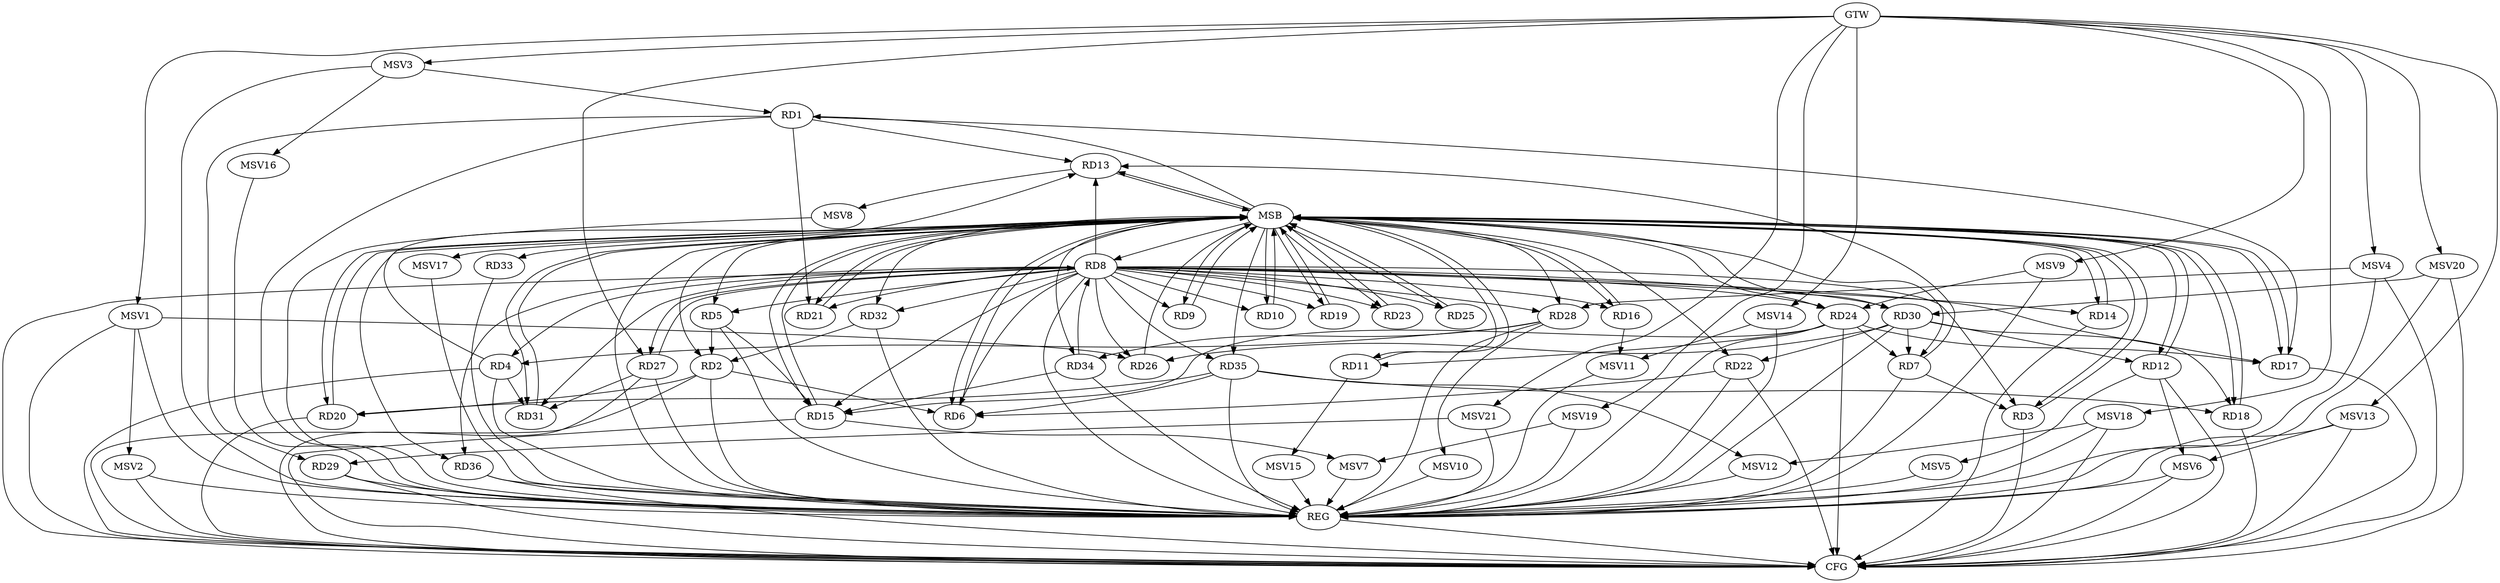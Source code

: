 strict digraph G {
  RD1 [ label="RD1" ];
  RD2 [ label="RD2" ];
  RD3 [ label="RD3" ];
  RD4 [ label="RD4" ];
  RD5 [ label="RD5" ];
  RD6 [ label="RD6" ];
  RD7 [ label="RD7" ];
  RD8 [ label="RD8" ];
  RD9 [ label="RD9" ];
  RD10 [ label="RD10" ];
  RD11 [ label="RD11" ];
  RD12 [ label="RD12" ];
  RD13 [ label="RD13" ];
  RD14 [ label="RD14" ];
  RD15 [ label="RD15" ];
  RD16 [ label="RD16" ];
  RD17 [ label="RD17" ];
  RD18 [ label="RD18" ];
  RD19 [ label="RD19" ];
  RD20 [ label="RD20" ];
  RD21 [ label="RD21" ];
  RD22 [ label="RD22" ];
  RD23 [ label="RD23" ];
  RD24 [ label="RD24" ];
  RD25 [ label="RD25" ];
  RD26 [ label="RD26" ];
  RD27 [ label="RD27" ];
  RD28 [ label="RD28" ];
  RD29 [ label="RD29" ];
  RD30 [ label="RD30" ];
  RD31 [ label="RD31" ];
  RD32 [ label="RD32" ];
  RD33 [ label="RD33" ];
  RD34 [ label="RD34" ];
  RD35 [ label="RD35" ];
  RD36 [ label="RD36" ];
  GTW [ label="GTW" ];
  REG [ label="REG" ];
  MSB [ label="MSB" ];
  CFG [ label="CFG" ];
  MSV1 [ label="MSV1" ];
  MSV2 [ label="MSV2" ];
  MSV3 [ label="MSV3" ];
  MSV4 [ label="MSV4" ];
  MSV5 [ label="MSV5" ];
  MSV6 [ label="MSV6" ];
  MSV7 [ label="MSV7" ];
  MSV8 [ label="MSV8" ];
  MSV9 [ label="MSV9" ];
  MSV10 [ label="MSV10" ];
  MSV11 [ label="MSV11" ];
  MSV12 [ label="MSV12" ];
  MSV13 [ label="MSV13" ];
  MSV14 [ label="MSV14" ];
  MSV15 [ label="MSV15" ];
  MSV16 [ label="MSV16" ];
  MSV17 [ label="MSV17" ];
  MSV18 [ label="MSV18" ];
  MSV19 [ label="MSV19" ];
  MSV20 [ label="MSV20" ];
  MSV21 [ label="MSV21" ];
  RD1 -> RD13;
  RD1 -> RD17;
  RD1 -> RD21;
  RD1 -> RD29;
  RD5 -> RD2;
  RD2 -> RD6;
  RD2 -> RD20;
  RD32 -> RD2;
  RD7 -> RD3;
  RD8 -> RD3;
  RD4 -> RD13;
  RD28 -> RD4;
  RD4 -> RD31;
  RD5 -> RD15;
  RD8 -> RD6;
  RD22 -> RD6;
  RD35 -> RD6;
  RD7 -> RD13;
  RD24 -> RD7;
  RD30 -> RD7;
  RD8 -> RD19;
  RD8 -> RD26;
  RD27 -> RD8;
  RD8 -> RD28;
  RD34 -> RD8;
  RD8 -> RD35;
  RD24 -> RD11;
  RD30 -> RD12;
  RD24 -> RD15;
  RD34 -> RD15;
  RD24 -> RD17;
  RD30 -> RD18;
  RD35 -> RD18;
  RD35 -> RD20;
  RD30 -> RD22;
  RD30 -> RD26;
  RD27 -> RD31;
  RD28 -> RD34;
  GTW -> RD27;
  RD1 -> REG;
  RD2 -> REG;
  RD4 -> REG;
  RD5 -> REG;
  RD7 -> REG;
  RD8 -> REG;
  RD22 -> REG;
  RD24 -> REG;
  RD27 -> REG;
  RD28 -> REG;
  RD29 -> REG;
  RD30 -> REG;
  RD32 -> REG;
  RD33 -> REG;
  RD34 -> REG;
  RD35 -> REG;
  RD36 -> REG;
  RD3 -> MSB;
  MSB -> RD22;
  MSB -> REG;
  RD6 -> MSB;
  MSB -> RD10;
  MSB -> RD11;
  MSB -> RD24;
  MSB -> RD32;
  RD9 -> MSB;
  MSB -> RD8;
  RD10 -> MSB;
  MSB -> RD2;
  MSB -> RD6;
  MSB -> RD13;
  MSB -> RD19;
  RD11 -> MSB;
  MSB -> RD21;
  RD12 -> MSB;
  MSB -> RD17;
  MSB -> RD33;
  RD13 -> MSB;
  MSB -> RD7;
  MSB -> RD31;
  RD14 -> MSB;
  MSB -> RD25;
  MSB -> RD28;
  RD15 -> MSB;
  MSB -> RD18;
  MSB -> RD34;
  RD16 -> MSB;
  MSB -> RD36;
  RD17 -> MSB;
  MSB -> RD1;
  MSB -> RD14;
  RD18 -> MSB;
  MSB -> RD3;
  MSB -> RD12;
  MSB -> RD15;
  MSB -> RD20;
  RD19 -> MSB;
  MSB -> RD5;
  RD20 -> MSB;
  MSB -> RD9;
  RD21 -> MSB;
  MSB -> RD23;
  RD23 -> MSB;
  MSB -> RD30;
  MSB -> RD35;
  RD25 -> MSB;
  MSB -> RD16;
  RD26 -> MSB;
  RD31 -> MSB;
  RD2 -> CFG;
  RD15 -> CFG;
  RD3 -> CFG;
  RD36 -> CFG;
  RD22 -> CFG;
  RD17 -> CFG;
  RD20 -> CFG;
  RD29 -> CFG;
  RD14 -> CFG;
  RD24 -> CFG;
  RD12 -> CFG;
  RD18 -> CFG;
  RD27 -> CFG;
  RD4 -> CFG;
  REG -> CFG;
  RD8 -> CFG;
  RD8 -> RD31;
  RD8 -> RD36;
  RD8 -> RD23;
  RD8 -> RD16;
  RD8 -> RD21;
  RD8 -> RD27;
  RD8 -> RD17;
  RD8 -> RD25;
  RD8 -> RD9;
  RD8 -> RD15;
  RD8 -> RD13;
  RD8 -> RD10;
  RD8 -> RD24;
  RD8 -> RD14;
  RD8 -> RD32;
  RD8 -> RD30;
  RD8 -> RD5;
  RD8 -> RD4;
  MSV1 -> RD26;
  GTW -> MSV1;
  MSV1 -> REG;
  MSV1 -> CFG;
  MSV1 -> MSV2;
  MSV2 -> REG;
  MSV2 -> CFG;
  MSV3 -> RD1;
  GTW -> MSV3;
  MSV3 -> REG;
  MSV4 -> RD28;
  GTW -> MSV4;
  MSV4 -> REG;
  MSV4 -> CFG;
  RD12 -> MSV5;
  MSV5 -> REG;
  RD12 -> MSV6;
  MSV6 -> REG;
  MSV6 -> CFG;
  RD15 -> MSV7;
  MSV7 -> REG;
  RD13 -> MSV8;
  MSV8 -> REG;
  MSV9 -> RD24;
  GTW -> MSV9;
  MSV9 -> REG;
  RD28 -> MSV10;
  MSV10 -> REG;
  RD16 -> MSV11;
  MSV11 -> REG;
  RD35 -> MSV12;
  MSV12 -> REG;
  MSV13 -> MSV6;
  GTW -> MSV13;
  MSV13 -> REG;
  MSV13 -> CFG;
  MSV14 -> MSV11;
  GTW -> MSV14;
  MSV14 -> REG;
  RD11 -> MSV15;
  MSV15 -> REG;
  MSV3 -> MSV16;
  MSV16 -> REG;
  MSB -> MSV17;
  MSV17 -> REG;
  MSV18 -> MSV12;
  GTW -> MSV18;
  MSV18 -> REG;
  MSV18 -> CFG;
  MSV19 -> MSV7;
  GTW -> MSV19;
  MSV19 -> REG;
  MSV20 -> RD30;
  GTW -> MSV20;
  MSV20 -> REG;
  MSV20 -> CFG;
  MSV21 -> RD29;
  GTW -> MSV21;
  MSV21 -> REG;
}
